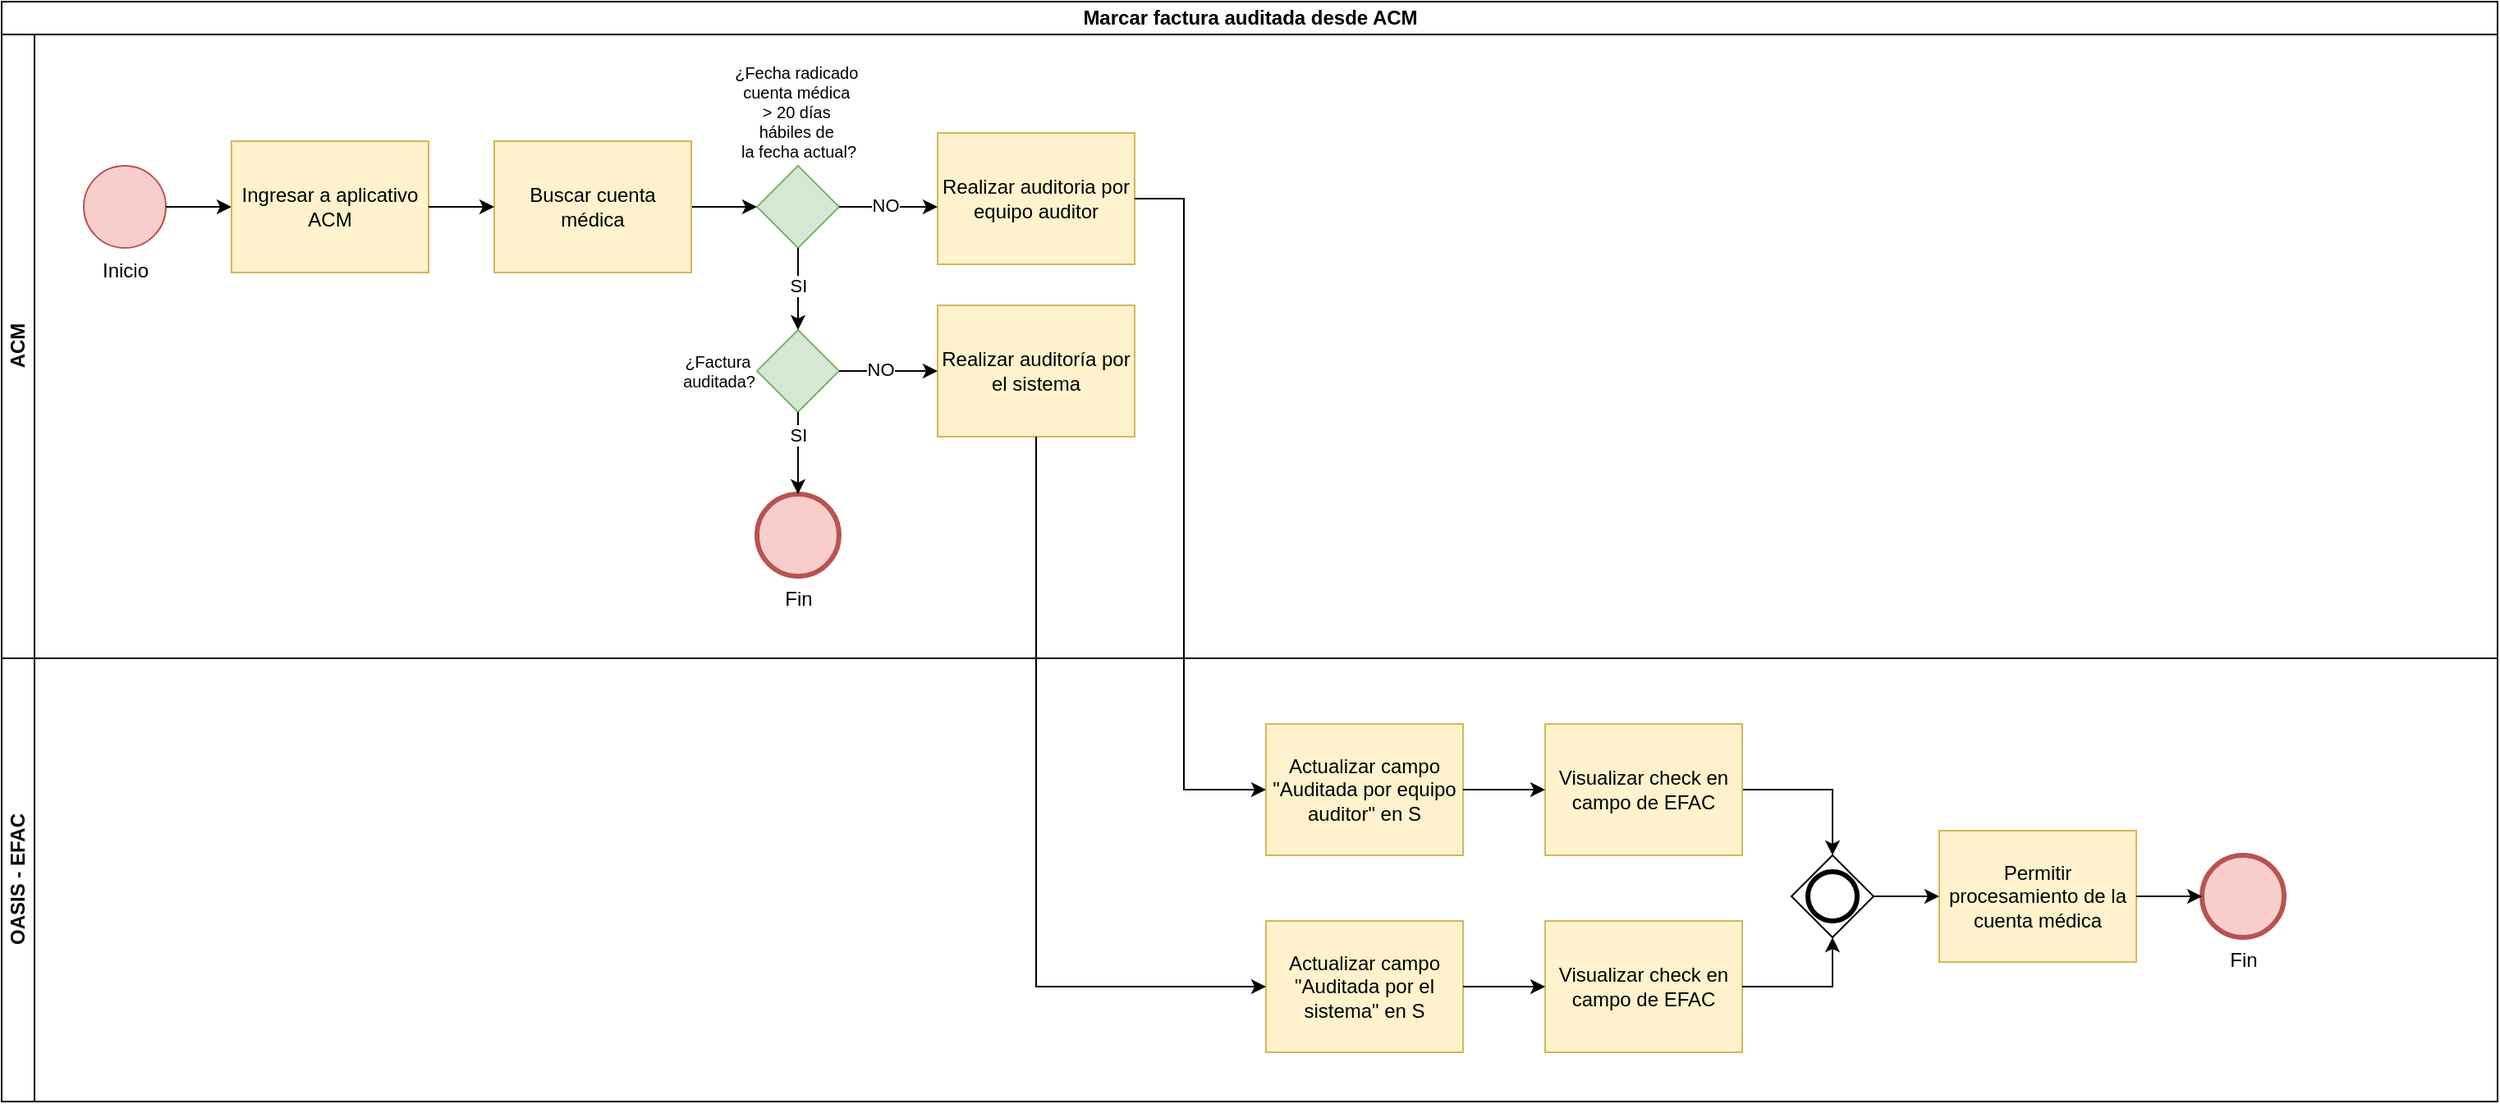 <mxfile version="26.2.12">
  <diagram name="Página-1" id="3KgdzhqZwOY9PPRJzPEj">
    <mxGraphModel dx="1428" dy="751" grid="1" gridSize="10" guides="1" tooltips="1" connect="1" arrows="1" fold="1" page="1" pageScale="1" pageWidth="2910" pageHeight="1030" math="0" shadow="0">
      <root>
        <mxCell id="0" />
        <mxCell id="1" parent="0" />
        <mxCell id="fdoKeovFTsxE83Y9Cqnm-1" value="Marcar factura auditada desde ACM" style="swimlane;childLayout=stackLayout;resizeParent=1;resizeParentMax=0;horizontal=1;startSize=20;horizontalStack=0;html=1;" vertex="1" parent="1">
          <mxGeometry x="100" y="60" width="1520" height="670" as="geometry" />
        </mxCell>
        <mxCell id="fdoKeovFTsxE83Y9Cqnm-2" value="ACM" style="swimlane;startSize=20;horizontal=0;html=1;" vertex="1" parent="fdoKeovFTsxE83Y9Cqnm-1">
          <mxGeometry y="20" width="1520" height="380" as="geometry" />
        </mxCell>
        <mxCell id="fdoKeovFTsxE83Y9Cqnm-5" value="Inicio" style="points=[[0.145,0.145,0],[0.5,0,0],[0.855,0.145,0],[1,0.5,0],[0.855,0.855,0],[0.5,1,0],[0.145,0.855,0],[0,0.5,0]];shape=mxgraph.bpmn.event;html=1;verticalLabelPosition=bottom;labelBackgroundColor=#ffffff;verticalAlign=top;align=center;perimeter=ellipsePerimeter;outlineConnect=0;aspect=fixed;outline=standard;symbol=general;fillColor=#f8cecc;strokeColor=#b85450;" vertex="1" parent="fdoKeovFTsxE83Y9Cqnm-2">
          <mxGeometry x="50" y="80" width="50" height="50" as="geometry" />
        </mxCell>
        <mxCell id="fdoKeovFTsxE83Y9Cqnm-6" style="edgeStyle=orthogonalEdgeStyle;rounded=0;orthogonalLoop=1;jettySize=auto;html=1;entryX=0;entryY=0.5;entryDx=0;entryDy=0;entryPerimeter=0;" edge="1" parent="fdoKeovFTsxE83Y9Cqnm-2" source="fdoKeovFTsxE83Y9Cqnm-5" target="fdoKeovFTsxE83Y9Cqnm-15">
          <mxGeometry relative="1" as="geometry">
            <mxPoint x="140" y="105" as="targetPoint" />
          </mxGeometry>
        </mxCell>
        <mxCell id="fdoKeovFTsxE83Y9Cqnm-14" value="¿Fecha radicado&amp;nbsp;&lt;div&gt;cuenta médica&amp;nbsp;&lt;/div&gt;&lt;div&gt;&amp;gt; 20 días&amp;nbsp;&lt;/div&gt;&lt;div&gt;&lt;span style=&quot;background-color: light-dark(rgb(255, 255, 255), rgb(18, 18, 18)); color: light-dark(rgb(0, 0, 0), rgb(255, 255, 255));&quot;&gt;hábiles&amp;nbsp;&lt;/span&gt;&lt;span style=&quot;color: light-dark(rgb(0, 0, 0), rgb(255, 255, 255)); background-color: light-dark(rgb(255, 255, 255), rgb(18, 18, 18));&quot;&gt;de&amp;nbsp;&lt;/span&gt;&lt;/div&gt;&lt;div&gt;&lt;span style=&quot;color: light-dark(rgb(0, 0, 0), rgb(255, 255, 255)); background-color: light-dark(rgb(255, 255, 255), rgb(18, 18, 18));&quot;&gt;l&lt;/span&gt;&lt;span style=&quot;color: light-dark(rgb(0, 0, 0), rgb(255, 255, 255)); background-color: light-dark(rgb(255, 255, 255), rgb(18, 18, 18));&quot;&gt;a fecha actual?&lt;/span&gt;&lt;/div&gt;" style="points=[[0.25,0.25,0],[0.5,0,0],[0.75,0.25,0],[1,0.5,0],[0.75,0.75,0],[0.5,1,0],[0.25,0.75,0],[0,0.5,0]];shape=mxgraph.bpmn.gateway2;html=1;verticalLabelPosition=top;labelBackgroundColor=#ffffff;verticalAlign=bottom;align=center;perimeter=rhombusPerimeter;outlineConnect=0;outline=none;symbol=none;fillColor=#d5e8d4;strokeColor=#82b366;labelPosition=center;fontSize=10;" vertex="1" parent="fdoKeovFTsxE83Y9Cqnm-2">
          <mxGeometry x="460" y="80" width="50" height="50" as="geometry" />
        </mxCell>
        <mxCell id="fdoKeovFTsxE83Y9Cqnm-15" value="Ingresar a aplicativo ACM" style="points=[[0.25,0,0],[0.5,0,0],[0.75,0,0],[1,0.25,0],[1,0.5,0],[1,0.75,0],[0.75,1,0],[0.5,1,0],[0.25,1,0],[0,0.75,0],[0,0.5,0],[0,0.25,0]];shape=mxgraph.bpmn.task2;whiteSpace=wrap;rectStyle=rounded;size=10;html=1;container=1;expand=0;collapsible=0;taskMarker=user;fillColor=#fff2cc;strokeColor=#d6b656;" vertex="1" parent="fdoKeovFTsxE83Y9Cqnm-2">
          <mxGeometry x="140" y="65" width="120" height="80" as="geometry" />
        </mxCell>
        <mxCell id="fdoKeovFTsxE83Y9Cqnm-20" style="edgeStyle=orthogonalEdgeStyle;rounded=0;orthogonalLoop=1;jettySize=auto;html=1;" edge="1" parent="fdoKeovFTsxE83Y9Cqnm-2" source="fdoKeovFTsxE83Y9Cqnm-17" target="fdoKeovFTsxE83Y9Cqnm-14">
          <mxGeometry relative="1" as="geometry" />
        </mxCell>
        <mxCell id="fdoKeovFTsxE83Y9Cqnm-17" value="Buscar cuenta médica" style="points=[[0.25,0,0],[0.5,0,0],[0.75,0,0],[1,0.25,0],[1,0.5,0],[1,0.75,0],[0.75,1,0],[0.5,1,0],[0.25,1,0],[0,0.75,0],[0,0.5,0],[0,0.25,0]];shape=mxgraph.bpmn.task2;whiteSpace=wrap;rectStyle=rounded;size=10;html=1;container=1;expand=0;collapsible=0;taskMarker=user;fillColor=#fff2cc;strokeColor=#d6b656;" vertex="1" parent="fdoKeovFTsxE83Y9Cqnm-2">
          <mxGeometry x="300" y="65" width="120" height="80" as="geometry" />
        </mxCell>
        <mxCell id="fdoKeovFTsxE83Y9Cqnm-16" style="edgeStyle=orthogonalEdgeStyle;rounded=0;orthogonalLoop=1;jettySize=auto;html=1;" edge="1" parent="fdoKeovFTsxE83Y9Cqnm-2" source="fdoKeovFTsxE83Y9Cqnm-15" target="fdoKeovFTsxE83Y9Cqnm-17">
          <mxGeometry relative="1" as="geometry">
            <mxPoint x="310" y="105" as="targetPoint" />
          </mxGeometry>
        </mxCell>
        <mxCell id="fdoKeovFTsxE83Y9Cqnm-22" value="¿Factura&amp;nbsp;&lt;div&gt;auditada?&lt;/div&gt;" style="points=[[0.25,0.25,0],[0.5,0,0],[0.75,0.25,0],[1,0.5,0],[0.75,0.75,0],[0.5,1,0],[0.25,0.75,0],[0,0.5,0]];shape=mxgraph.bpmn.gateway2;html=1;verticalLabelPosition=middle;labelBackgroundColor=#ffffff;verticalAlign=middle;align=right;perimeter=rhombusPerimeter;outlineConnect=0;outline=none;symbol=none;fillColor=#d5e8d4;strokeColor=#82b366;fontSize=10;labelPosition=left;" vertex="1" parent="fdoKeovFTsxE83Y9Cqnm-2">
          <mxGeometry x="460" y="180" width="50" height="50" as="geometry" />
        </mxCell>
        <mxCell id="fdoKeovFTsxE83Y9Cqnm-21" style="edgeStyle=orthogonalEdgeStyle;rounded=0;orthogonalLoop=1;jettySize=auto;html=1;" edge="1" parent="fdoKeovFTsxE83Y9Cqnm-2" source="fdoKeovFTsxE83Y9Cqnm-14" target="fdoKeovFTsxE83Y9Cqnm-22">
          <mxGeometry relative="1" as="geometry">
            <mxPoint x="570" y="105" as="targetPoint" />
          </mxGeometry>
        </mxCell>
        <mxCell id="fdoKeovFTsxE83Y9Cqnm-32" value="SI" style="edgeLabel;html=1;align=center;verticalAlign=middle;resizable=0;points=[];" vertex="1" connectable="0" parent="fdoKeovFTsxE83Y9Cqnm-21">
          <mxGeometry x="-0.1" relative="1" as="geometry">
            <mxPoint as="offset" />
          </mxGeometry>
        </mxCell>
        <mxCell id="fdoKeovFTsxE83Y9Cqnm-24" value="Realizar auditoría por el sistema" style="points=[[0.25,0,0],[0.5,0,0],[0.75,0,0],[1,0.25,0],[1,0.5,0],[1,0.75,0],[0.75,1,0],[0.5,1,0],[0.25,1,0],[0,0.75,0],[0,0.5,0],[0,0.25,0]];shape=mxgraph.bpmn.task2;whiteSpace=wrap;rectStyle=rounded;size=10;html=1;container=1;expand=0;collapsible=0;taskMarker=script;fillColor=#fff2cc;strokeColor=#d6b656;" vertex="1" parent="fdoKeovFTsxE83Y9Cqnm-2">
          <mxGeometry x="570" y="165" width="120" height="80" as="geometry" />
        </mxCell>
        <mxCell id="fdoKeovFTsxE83Y9Cqnm-23" style="edgeStyle=orthogonalEdgeStyle;rounded=0;orthogonalLoop=1;jettySize=auto;html=1;" edge="1" parent="fdoKeovFTsxE83Y9Cqnm-2" source="fdoKeovFTsxE83Y9Cqnm-22" target="fdoKeovFTsxE83Y9Cqnm-24">
          <mxGeometry relative="1" as="geometry">
            <mxPoint x="700" y="105" as="targetPoint" />
          </mxGeometry>
        </mxCell>
        <mxCell id="fdoKeovFTsxE83Y9Cqnm-26" value="NO" style="edgeLabel;html=1;align=center;verticalAlign=middle;resizable=0;points=[];" vertex="1" connectable="0" parent="fdoKeovFTsxE83Y9Cqnm-23">
          <mxGeometry x="-0.171" y="1" relative="1" as="geometry">
            <mxPoint as="offset" />
          </mxGeometry>
        </mxCell>
        <mxCell id="fdoKeovFTsxE83Y9Cqnm-28" value="Fin" style="points=[[0.145,0.145,0],[0.5,0,0],[0.855,0.145,0],[1,0.5,0],[0.855,0.855,0],[0.5,1,0],[0.145,0.855,0],[0,0.5,0]];shape=mxgraph.bpmn.event;html=1;verticalLabelPosition=bottom;labelBackgroundColor=#ffffff;verticalAlign=top;align=center;perimeter=ellipsePerimeter;outlineConnect=0;aspect=fixed;outline=end;symbol=terminate2;fillColor=#f8cecc;strokeColor=#b85450;" vertex="1" parent="fdoKeovFTsxE83Y9Cqnm-2">
          <mxGeometry x="460" y="280" width="50" height="50" as="geometry" />
        </mxCell>
        <mxCell id="fdoKeovFTsxE83Y9Cqnm-27" style="edgeStyle=orthogonalEdgeStyle;rounded=0;orthogonalLoop=1;jettySize=auto;html=1;" edge="1" parent="fdoKeovFTsxE83Y9Cqnm-2" source="fdoKeovFTsxE83Y9Cqnm-22" target="fdoKeovFTsxE83Y9Cqnm-28">
          <mxGeometry relative="1" as="geometry">
            <mxPoint x="575" y="190" as="targetPoint" />
            <Array as="points">
              <mxPoint x="485" y="270" />
              <mxPoint x="485" y="270" />
            </Array>
          </mxGeometry>
        </mxCell>
        <mxCell id="fdoKeovFTsxE83Y9Cqnm-29" value="SI" style="edgeLabel;html=1;align=center;verticalAlign=middle;resizable=0;points=[];" vertex="1" connectable="0" parent="fdoKeovFTsxE83Y9Cqnm-27">
          <mxGeometry x="-0.467" relative="1" as="geometry">
            <mxPoint as="offset" />
          </mxGeometry>
        </mxCell>
        <mxCell id="fdoKeovFTsxE83Y9Cqnm-31" value="Realizar auditoria por equipo auditor" style="points=[[0.25,0,0],[0.5,0,0],[0.75,0,0],[1,0.25,0],[1,0.5,0],[1,0.75,0],[0.75,1,0],[0.5,1,0],[0.25,1,0],[0,0.75,0],[0,0.5,0],[0,0.25,0]];shape=mxgraph.bpmn.task2;whiteSpace=wrap;rectStyle=rounded;size=10;html=1;container=1;expand=0;collapsible=0;taskMarker=user;fillColor=#fff2cc;strokeColor=#d6b656;" vertex="1" parent="fdoKeovFTsxE83Y9Cqnm-2">
          <mxGeometry x="570" y="60" width="120" height="80" as="geometry" />
        </mxCell>
        <mxCell id="fdoKeovFTsxE83Y9Cqnm-30" style="edgeStyle=orthogonalEdgeStyle;rounded=0;orthogonalLoop=1;jettySize=auto;html=1;" edge="1" parent="fdoKeovFTsxE83Y9Cqnm-2" source="fdoKeovFTsxE83Y9Cqnm-14" target="fdoKeovFTsxE83Y9Cqnm-31">
          <mxGeometry relative="1" as="geometry">
            <mxPoint x="485" y="220" as="targetPoint" />
            <Array as="points">
              <mxPoint x="540" y="105" />
              <mxPoint x="540" y="105" />
            </Array>
          </mxGeometry>
        </mxCell>
        <mxCell id="fdoKeovFTsxE83Y9Cqnm-33" value="NO" style="edgeLabel;html=1;align=center;verticalAlign=middle;resizable=0;points=[];" vertex="1" connectable="0" parent="fdoKeovFTsxE83Y9Cqnm-30">
          <mxGeometry x="-0.067" y="1" relative="1" as="geometry">
            <mxPoint as="offset" />
          </mxGeometry>
        </mxCell>
        <mxCell id="fdoKeovFTsxE83Y9Cqnm-3" value="OASIS - EFAC" style="swimlane;startSize=20;horizontal=0;html=1;" vertex="1" parent="fdoKeovFTsxE83Y9Cqnm-1">
          <mxGeometry y="400" width="1520" height="270" as="geometry" />
        </mxCell>
        <mxCell id="fdoKeovFTsxE83Y9Cqnm-35" value="Actualizar campo &quot;Auditada por el sistema&quot; en S" style="points=[[0.25,0,0],[0.5,0,0],[0.75,0,0],[1,0.25,0],[1,0.5,0],[1,0.75,0],[0.75,1,0],[0.5,1,0],[0.25,1,0],[0,0.75,0],[0,0.5,0],[0,0.25,0]];shape=mxgraph.bpmn.task2;whiteSpace=wrap;rectStyle=rounded;size=10;html=1;container=1;expand=0;collapsible=0;taskMarker=script;fillColor=#fff2cc;strokeColor=#d6b656;" vertex="1" parent="fdoKeovFTsxE83Y9Cqnm-3">
          <mxGeometry x="770" y="160" width="120" height="80" as="geometry" />
        </mxCell>
        <mxCell id="fdoKeovFTsxE83Y9Cqnm-37" value="Actualizar campo &quot;Auditada por equipo auditor&quot; en S" style="points=[[0.25,0,0],[0.5,0,0],[0.75,0,0],[1,0.25,0],[1,0.5,0],[1,0.75,0],[0.75,1,0],[0.5,1,0],[0.25,1,0],[0,0.75,0],[0,0.5,0],[0,0.25,0]];shape=mxgraph.bpmn.task2;whiteSpace=wrap;rectStyle=rounded;size=10;html=1;container=1;expand=0;collapsible=0;taskMarker=script;fillColor=#fff2cc;strokeColor=#d6b656;" vertex="1" parent="fdoKeovFTsxE83Y9Cqnm-3">
          <mxGeometry x="770" y="40" width="120" height="80" as="geometry" />
        </mxCell>
        <mxCell id="fdoKeovFTsxE83Y9Cqnm-43" style="edgeStyle=orthogonalEdgeStyle;rounded=0;orthogonalLoop=1;jettySize=auto;html=1;entryX=0.5;entryY=0;entryDx=0;entryDy=0;entryPerimeter=0;" edge="1" parent="fdoKeovFTsxE83Y9Cqnm-3" source="fdoKeovFTsxE83Y9Cqnm-39" target="fdoKeovFTsxE83Y9Cqnm-42">
          <mxGeometry relative="1" as="geometry" />
        </mxCell>
        <mxCell id="fdoKeovFTsxE83Y9Cqnm-39" value="Visualizar check en campo de EFAC" style="points=[[0.25,0,0],[0.5,0,0],[0.75,0,0],[1,0.25,0],[1,0.5,0],[1,0.75,0],[0.75,1,0],[0.5,1,0],[0.25,1,0],[0,0.75,0],[0,0.5,0],[0,0.25,0]];shape=mxgraph.bpmn.task2;whiteSpace=wrap;rectStyle=rounded;size=10;html=1;container=1;expand=0;collapsible=0;taskMarker=script;fillColor=#fff2cc;strokeColor=#d6b656;" vertex="1" parent="fdoKeovFTsxE83Y9Cqnm-3">
          <mxGeometry x="940" y="40" width="120" height="80" as="geometry" />
        </mxCell>
        <mxCell id="fdoKeovFTsxE83Y9Cqnm-38" style="edgeStyle=orthogonalEdgeStyle;rounded=0;orthogonalLoop=1;jettySize=auto;html=1;" edge="1" parent="fdoKeovFTsxE83Y9Cqnm-3" source="fdoKeovFTsxE83Y9Cqnm-37" target="fdoKeovFTsxE83Y9Cqnm-39">
          <mxGeometry relative="1" as="geometry">
            <mxPoint x="950" y="80" as="targetPoint" />
          </mxGeometry>
        </mxCell>
        <mxCell id="fdoKeovFTsxE83Y9Cqnm-41" value="Visualizar check en campo de EFAC" style="points=[[0.25,0,0],[0.5,0,0],[0.75,0,0],[1,0.25,0],[1,0.5,0],[1,0.75,0],[0.75,1,0],[0.5,1,0],[0.25,1,0],[0,0.75,0],[0,0.5,0],[0,0.25,0]];shape=mxgraph.bpmn.task2;whiteSpace=wrap;rectStyle=rounded;size=10;html=1;container=1;expand=0;collapsible=0;taskMarker=script;fillColor=#fff2cc;strokeColor=#d6b656;" vertex="1" parent="fdoKeovFTsxE83Y9Cqnm-3">
          <mxGeometry x="940" y="160" width="120" height="80" as="geometry" />
        </mxCell>
        <mxCell id="fdoKeovFTsxE83Y9Cqnm-40" style="edgeStyle=orthogonalEdgeStyle;rounded=0;orthogonalLoop=1;jettySize=auto;html=1;" edge="1" parent="fdoKeovFTsxE83Y9Cqnm-3" source="fdoKeovFTsxE83Y9Cqnm-35" target="fdoKeovFTsxE83Y9Cqnm-41">
          <mxGeometry relative="1" as="geometry">
            <mxPoint x="940" y="200" as="targetPoint" />
          </mxGeometry>
        </mxCell>
        <mxCell id="fdoKeovFTsxE83Y9Cqnm-42" value="" style="points=[[0.25,0.25,0],[0.5,0,0],[0.75,0.25,0],[1,0.5,0],[0.75,0.75,0],[0.5,1,0],[0.25,0.75,0],[0,0.5,0]];shape=mxgraph.bpmn.gateway2;html=1;verticalLabelPosition=bottom;labelBackgroundColor=#ffffff;verticalAlign=top;align=center;perimeter=rhombusPerimeter;outlineConnect=0;outline=end;symbol=general;" vertex="1" parent="fdoKeovFTsxE83Y9Cqnm-3">
          <mxGeometry x="1090" y="120" width="50" height="50" as="geometry" />
        </mxCell>
        <mxCell id="fdoKeovFTsxE83Y9Cqnm-44" style="edgeStyle=orthogonalEdgeStyle;rounded=0;orthogonalLoop=1;jettySize=auto;html=1;entryX=0.5;entryY=1;entryDx=0;entryDy=0;entryPerimeter=0;" edge="1" parent="fdoKeovFTsxE83Y9Cqnm-3" source="fdoKeovFTsxE83Y9Cqnm-41" target="fdoKeovFTsxE83Y9Cqnm-42">
          <mxGeometry relative="1" as="geometry" />
        </mxCell>
        <mxCell id="fdoKeovFTsxE83Y9Cqnm-46" value="Permitir procesamiento de la cuenta médica" style="points=[[0.25,0,0],[0.5,0,0],[0.75,0,0],[1,0.25,0],[1,0.5,0],[1,0.75,0],[0.75,1,0],[0.5,1,0],[0.25,1,0],[0,0.75,0],[0,0.5,0],[0,0.25,0]];shape=mxgraph.bpmn.task2;whiteSpace=wrap;rectStyle=rounded;size=10;html=1;container=1;expand=0;collapsible=0;taskMarker=script;fillColor=#fff2cc;strokeColor=#d6b656;" vertex="1" parent="fdoKeovFTsxE83Y9Cqnm-3">
          <mxGeometry x="1180" y="105" width="120" height="80" as="geometry" />
        </mxCell>
        <mxCell id="fdoKeovFTsxE83Y9Cqnm-45" style="edgeStyle=orthogonalEdgeStyle;rounded=0;orthogonalLoop=1;jettySize=auto;html=1;" edge="1" parent="fdoKeovFTsxE83Y9Cqnm-3" source="fdoKeovFTsxE83Y9Cqnm-42" target="fdoKeovFTsxE83Y9Cqnm-46">
          <mxGeometry relative="1" as="geometry">
            <mxPoint x="1190" y="145" as="targetPoint" />
          </mxGeometry>
        </mxCell>
        <mxCell id="fdoKeovFTsxE83Y9Cqnm-48" value="Fin" style="points=[[0.145,0.145,0],[0.5,0,0],[0.855,0.145,0],[1,0.5,0],[0.855,0.855,0],[0.5,1,0],[0.145,0.855,0],[0,0.5,0]];shape=mxgraph.bpmn.event;html=1;verticalLabelPosition=bottom;labelBackgroundColor=#ffffff;verticalAlign=top;align=center;perimeter=ellipsePerimeter;outlineConnect=0;aspect=fixed;outline=end;symbol=terminate2;fillColor=#f8cecc;strokeColor=#b85450;" vertex="1" parent="fdoKeovFTsxE83Y9Cqnm-3">
          <mxGeometry x="1340" y="120" width="50" height="50" as="geometry" />
        </mxCell>
        <mxCell id="fdoKeovFTsxE83Y9Cqnm-47" style="edgeStyle=orthogonalEdgeStyle;rounded=0;orthogonalLoop=1;jettySize=auto;html=1;" edge="1" parent="fdoKeovFTsxE83Y9Cqnm-3" source="fdoKeovFTsxE83Y9Cqnm-46" target="fdoKeovFTsxE83Y9Cqnm-48">
          <mxGeometry relative="1" as="geometry">
            <mxPoint x="1350" y="145" as="targetPoint" />
          </mxGeometry>
        </mxCell>
        <mxCell id="fdoKeovFTsxE83Y9Cqnm-34" style="edgeStyle=orthogonalEdgeStyle;rounded=0;orthogonalLoop=1;jettySize=auto;html=1;" edge="1" parent="fdoKeovFTsxE83Y9Cqnm-1" source="fdoKeovFTsxE83Y9Cqnm-24" target="fdoKeovFTsxE83Y9Cqnm-35">
          <mxGeometry relative="1" as="geometry">
            <mxPoint x="750" y="560" as="targetPoint" />
            <Array as="points">
              <mxPoint x="630" y="600" />
            </Array>
          </mxGeometry>
        </mxCell>
        <mxCell id="fdoKeovFTsxE83Y9Cqnm-36" style="edgeStyle=orthogonalEdgeStyle;rounded=0;orthogonalLoop=1;jettySize=auto;html=1;" edge="1" parent="fdoKeovFTsxE83Y9Cqnm-1" source="fdoKeovFTsxE83Y9Cqnm-31" target="fdoKeovFTsxE83Y9Cqnm-37">
          <mxGeometry relative="1" as="geometry">
            <mxPoint x="820" y="440" as="targetPoint" />
            <Array as="points">
              <mxPoint x="720" y="120" />
              <mxPoint x="720" y="480" />
            </Array>
          </mxGeometry>
        </mxCell>
      </root>
    </mxGraphModel>
  </diagram>
</mxfile>
